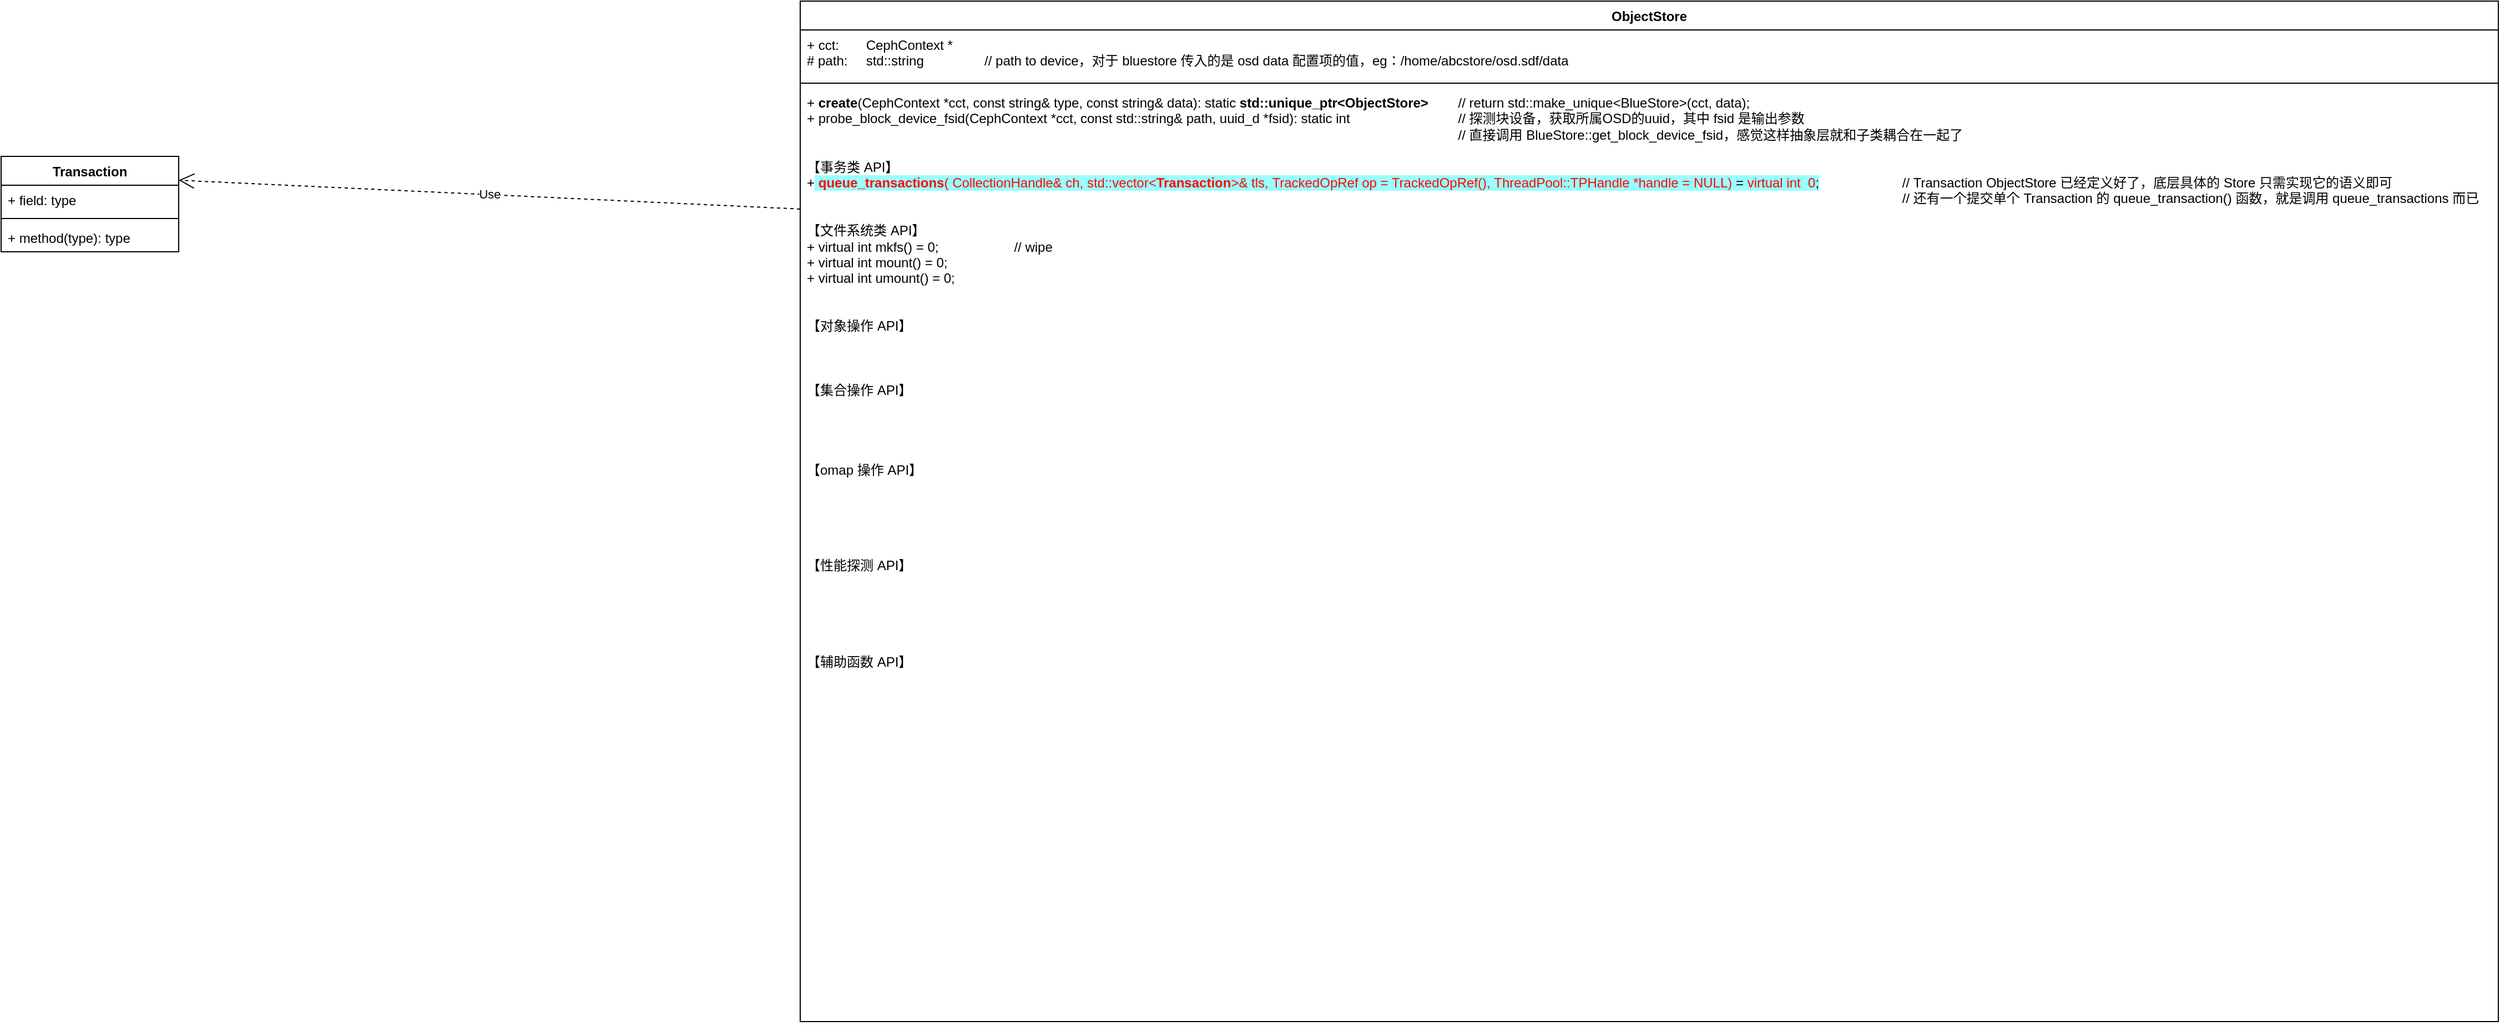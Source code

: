 <mxfile version="24.6.5" type="github">
  <diagram name="第 1 页" id="sBw8oyINrYgJ5OaQSIOL">
    <mxGraphModel dx="3728" dy="1132" grid="1" gridSize="10" guides="1" tooltips="1" connect="1" arrows="1" fold="1" page="1" pageScale="1" pageWidth="827" pageHeight="1169" math="0" shadow="0">
      <root>
        <mxCell id="0" />
        <mxCell id="1" parent="0" />
        <mxCell id="aMAumB6zPVqJgTRKDCEG-1" value="ObjectStore" style="swimlane;fontStyle=1;align=center;verticalAlign=top;childLayout=stackLayout;horizontal=1;startSize=26;horizontalStack=0;resizeParent=1;resizeParentMax=0;resizeLast=0;collapsible=1;marginBottom=0;whiteSpace=wrap;html=1;" parent="1" vertex="1">
          <mxGeometry x="-390" y="210" width="1530" height="920" as="geometry" />
        </mxCell>
        <mxCell id="aMAumB6zPVqJgTRKDCEG-2" value="+ cct:&lt;span style=&quot;white-space: pre;&quot;&gt;&#x9;&lt;/span&gt;CephContext *&lt;div&gt;#&amp;nbsp;path: &lt;span style=&quot;white-space: pre;&quot;&gt;&#x9;&lt;/span&gt;std::string&lt;span style=&quot;white-space: pre;&quot;&gt;&#x9;&lt;/span&gt;&lt;span style=&quot;white-space: pre;&quot;&gt;&#x9;&lt;/span&gt;//&amp;nbsp;path to device，对于 bluestore 传入的是&amp;nbsp;osd data 配置项的值，eg：/home/abcstore/osd.sdf/data&lt;/div&gt;" style="text;strokeColor=none;fillColor=none;align=left;verticalAlign=top;spacingLeft=4;spacingRight=4;overflow=hidden;rotatable=0;points=[[0,0.5],[1,0.5]];portConstraint=eastwest;whiteSpace=wrap;html=1;" parent="aMAumB6zPVqJgTRKDCEG-1" vertex="1">
          <mxGeometry y="26" width="1530" height="44" as="geometry" />
        </mxCell>
        <mxCell id="aMAumB6zPVqJgTRKDCEG-3" value="" style="line;strokeWidth=1;fillColor=none;align=left;verticalAlign=middle;spacingTop=-1;spacingLeft=3;spacingRight=3;rotatable=0;labelPosition=right;points=[];portConstraint=eastwest;strokeColor=inherit;" parent="aMAumB6zPVqJgTRKDCEG-1" vertex="1">
          <mxGeometry y="70" width="1530" height="8" as="geometry" />
        </mxCell>
        <mxCell id="aMAumB6zPVqJgTRKDCEG-4" value="+ &lt;b&gt;create&lt;/b&gt;(&lt;span style=&quot;background-color: initial;&quot;&gt;CephContext *cct,&amp;nbsp;&lt;/span&gt;&lt;span style=&quot;background-color: initial;&quot;&gt;const string&amp;amp; type,&amp;nbsp;&lt;/span&gt;&lt;span style=&quot;background-color: initial;&quot;&gt;const string&amp;amp; data&lt;/span&gt;): static&amp;nbsp;&lt;b&gt;std::unique_ptr&amp;lt;ObjectStore&amp;gt;&lt;/b&gt;&lt;span style=&quot;white-space: pre;&quot;&gt;&#x9;&lt;/span&gt;//&amp;nbsp;return std::make_unique&amp;lt;BlueStore&amp;gt;(cct, data);&lt;div&gt;+&amp;nbsp;&lt;span style=&quot;background-color: initial;&quot;&gt;probe_block_device_fsid(&lt;/span&gt;&lt;span style=&quot;background-color: initial;&quot;&gt;CephContext *cct,&amp;nbsp;&lt;/span&gt;&lt;span style=&quot;background-color: initial;&quot;&gt;const std::string&amp;amp; path,&amp;nbsp;&lt;/span&gt;&lt;span style=&quot;background-color: initial;&quot;&gt;uuid_d *fsid):&amp;nbsp;&lt;/span&gt;&lt;span style=&quot;background-color: initial;&quot;&gt;static int&lt;span style=&quot;white-space: pre;&quot;&gt;&#x9;&lt;/span&gt;&lt;span style=&quot;white-space: pre;&quot;&gt;&#x9;&lt;/span&gt;&lt;span style=&quot;white-space: pre;&quot;&gt;&#x9;&lt;/span&gt;&lt;span style=&quot;white-space: pre;&quot;&gt;&#x9;&lt;/span&gt;//&amp;nbsp;&lt;/span&gt;&lt;span style=&quot;background-color: initial;&quot;&gt;探测块设备，获取所属OSD的uuid，其中&amp;nbsp;&lt;/span&gt;&lt;span style=&quot;background-color: initial;&quot;&gt;fsid 是输出参数&lt;/span&gt;&lt;/div&gt;&lt;div&gt;&lt;span style=&quot;background-color: initial;&quot;&gt;&lt;span style=&quot;white-space: pre;&quot;&gt;&#x9;&lt;/span&gt;&lt;span style=&quot;white-space: pre;&quot;&gt;&#x9;&lt;/span&gt;&lt;span style=&quot;white-space: pre;&quot;&gt;&#x9;&lt;/span&gt;&lt;span style=&quot;white-space: pre;&quot;&gt;&#x9;&lt;/span&gt;&lt;span style=&quot;white-space: pre;&quot;&gt;&#x9;&lt;/span&gt;&lt;span style=&quot;white-space: pre;&quot;&gt;&#x9;&lt;/span&gt;&lt;span style=&quot;white-space: pre;&quot;&gt;&#x9;&lt;/span&gt;&lt;span style=&quot;white-space: pre;&quot;&gt;&#x9;&lt;/span&gt;&lt;span style=&quot;white-space: pre;&quot;&gt;&#x9;&lt;/span&gt;&lt;span style=&quot;white-space: pre;&quot;&gt;&#x9;&lt;/span&gt;&lt;span style=&quot;white-space: pre;&quot;&gt;&#x9;&lt;/span&gt;&lt;span style=&quot;white-space: pre;&quot;&gt;&#x9;&lt;/span&gt;&lt;span style=&quot;white-space: pre;&quot;&gt;&#x9;&lt;/span&gt;&lt;span style=&quot;white-space: pre;&quot;&gt;&#x9;&lt;/span&gt;&lt;span style=&quot;white-space: pre;&quot;&gt;&#x9;&lt;/span&gt;&lt;span style=&quot;white-space: pre;&quot;&gt;&#x9;&lt;/span&gt;&lt;span style=&quot;white-space: pre;&quot;&gt;&#x9;&lt;/span&gt;&lt;span style=&quot;white-space: pre;&quot;&gt;&#x9;&lt;/span&gt;&lt;span style=&quot;white-space: pre;&quot;&gt;&#x9;&lt;/span&gt;&lt;span style=&quot;white-space: pre;&quot;&gt;&#x9;&lt;/span&gt;&lt;span style=&quot;white-space: pre;&quot;&gt;&#x9;&lt;/span&gt;&lt;span style=&quot;white-space: pre;&quot;&gt;&#x9;&lt;/span&gt;// 直接调用&amp;nbsp;&lt;/span&gt;&lt;span style=&quot;background-color: initial;&quot;&gt;BlueStore::get_block_device_fsid，感觉这样抽象层就和子类耦合在一起了&lt;/span&gt;&lt;span style=&quot;background-color: initial;&quot;&gt;&lt;br&gt;&lt;/span&gt;&lt;/div&gt;&lt;div&gt;&lt;span style=&quot;background-color: initial;&quot;&gt;&lt;br&gt;&lt;/span&gt;&lt;/div&gt;&lt;div&gt;【事务类 API】&lt;/div&gt;&lt;div&gt;&lt;span style=&quot;background-color: initial;&quot;&gt;+&lt;/span&gt;&lt;span style=&quot;background-color: rgb(153, 255, 255);&quot;&gt;&amp;nbsp;&lt;font style=&quot;&quot; color=&quot;#ff0800&quot;&gt;&lt;b&gt;queue_transactions&lt;/b&gt;(&amp;nbsp;CollectionHandle&amp;amp; ch, std::vector&amp;lt;&lt;b&gt;Transaction&lt;/b&gt;&amp;gt;&amp;amp; tls,&amp;nbsp;TrackedOpRef op = TrackedOpRef(),&amp;nbsp;&lt;/font&gt;&lt;font style=&quot;&quot; color=&quot;#ff0800&quot;&gt;ThreadPool::TPHandle *handle = NULL)&lt;/font&gt; =&lt;font style=&quot;&quot; color=&quot;#03ff03&quot;&gt;&amp;nbsp;&lt;/font&gt;&lt;font color=&quot;#f50505&quot;&gt;virtual int&amp;nbsp;&amp;nbsp;0&lt;/font&gt;;&lt;/span&gt;&lt;span style=&quot;background-color: initial; white-space: pre;&quot;&gt;&#x9;&lt;/span&gt;&lt;span style=&quot;background-color: initial; white-space: pre;&quot;&gt;&#x9;&lt;/span&gt;&lt;span style=&quot;background-color: initial; white-space: pre;&quot;&gt;&#x9;&lt;/span&gt;//&amp;nbsp;&lt;span style=&quot;background-color: initial;&quot;&gt;Transaction ObjectStore 已经定义好了，底层具体的 Store 只需实现它的语义即可&lt;/span&gt;&lt;/div&gt;&lt;div&gt;&lt;span style=&quot;background-color: initial;&quot;&gt;&lt;span style=&quot;white-space: pre;&quot;&gt;&#x9;&lt;/span&gt;&lt;span style=&quot;white-space: pre;&quot;&gt;&#x9;&lt;/span&gt;&lt;span style=&quot;white-space: pre;&quot;&gt;&#x9;&lt;/span&gt;&lt;span style=&quot;white-space: pre;&quot;&gt;&#x9;&lt;/span&gt;&lt;span style=&quot;white-space: pre;&quot;&gt;&#x9;&lt;/span&gt;&lt;span style=&quot;white-space: pre;&quot;&gt;&#x9;&lt;/span&gt;&lt;span style=&quot;white-space: pre;&quot;&gt;&#x9;&lt;/span&gt;&lt;span style=&quot;white-space: pre;&quot;&gt;&#x9;&lt;/span&gt;&lt;span style=&quot;white-space: pre;&quot;&gt;&#x9;&lt;/span&gt;&lt;span style=&quot;white-space: pre;&quot;&gt;&#x9;&lt;/span&gt;&lt;span style=&quot;white-space: pre;&quot;&gt;&#x9;&lt;/span&gt;&lt;span style=&quot;white-space: pre;&quot;&gt;&#x9;&lt;/span&gt;&lt;span style=&quot;white-space: pre;&quot;&gt;&#x9;&lt;/span&gt;&lt;span style=&quot;white-space: pre;&quot;&gt;&#x9;&lt;/span&gt;&lt;span style=&quot;white-space: pre;&quot;&gt;&#x9;&lt;/span&gt;&lt;span style=&quot;white-space: pre;&quot;&gt;&#x9;&lt;/span&gt;&lt;span style=&quot;white-space: pre;&quot;&gt;&#x9;&lt;/span&gt;&lt;span style=&quot;white-space: pre;&quot;&gt;&#x9;&lt;/span&gt;&lt;span style=&quot;white-space: pre;&quot;&gt;&#x9;&lt;/span&gt;&lt;span style=&quot;white-space: pre;&quot;&gt;&#x9;&lt;/span&gt;&lt;span style=&quot;white-space: pre;&quot;&gt;&#x9;&lt;/span&gt;&lt;span style=&quot;white-space: pre;&quot;&gt;&#x9;&lt;/span&gt;&lt;span style=&quot;white-space: pre;&quot;&gt;&#x9;&lt;/span&gt;&lt;span style=&quot;white-space: pre;&quot;&gt;&#x9;&lt;/span&gt;&lt;span style=&quot;white-space: pre;&quot;&gt;&#x9;&lt;/span&gt;&lt;span style=&quot;white-space: pre;&quot;&gt;&#x9;&lt;/span&gt;&lt;span style=&quot;white-space: pre;&quot;&gt;&#x9;&lt;/span&gt;&lt;span style=&quot;white-space: pre;&quot;&gt;&#x9;&lt;/span&gt;&lt;span style=&quot;white-space: pre;&quot;&gt;&#x9;&lt;/span&gt;&lt;span style=&quot;white-space: pre;&quot;&gt;&#x9;&lt;/span&gt;&lt;span style=&quot;white-space: pre;&quot;&gt;&#x9;&lt;/span&gt;&lt;span style=&quot;white-space: pre;&quot;&gt;&#x9;&lt;/span&gt;&lt;span style=&quot;white-space: pre;&quot;&gt;&#x9;&lt;/span&gt;&lt;span style=&quot;white-space: pre;&quot;&gt;&#x9;&lt;/span&gt;&lt;span style=&quot;white-space: pre;&quot;&gt;&#x9;&lt;/span&gt;&lt;span style=&quot;white-space: pre;&quot;&gt;&#x9;&lt;span style=&quot;white-space: pre;&quot;&gt;&#x9;&lt;/span&gt;&lt;/span&gt;// 还有一个提交单个 Transaction 的&amp;nbsp;&lt;/span&gt;&lt;span style=&quot;background-color: initial;&quot;&gt;queue_transaction() 函数，就是调用&amp;nbsp;&lt;/span&gt;&lt;span style=&quot;background-color: initial;&quot;&gt;queue_transactions 而已&lt;/span&gt;&lt;span style=&quot;background-color: initial;&quot;&gt;&lt;br&gt;&lt;/span&gt;&lt;/div&gt;&lt;div&gt;&lt;span style=&quot;background-color: initial;&quot;&gt;&lt;br&gt;&lt;/span&gt;&lt;/div&gt;&lt;div&gt;&lt;span style=&quot;background-color: initial;&quot;&gt;【文件系统类 API】&lt;/span&gt;&lt;/div&gt;&lt;div&gt;&lt;span style=&quot;background-color: initial;&quot;&gt;+&amp;nbsp;&lt;/span&gt;&lt;span style=&quot;background-color: initial;&quot;&gt;virtual int mkfs() = 0;&amp;nbsp; &lt;span style=&quot;white-space: pre;&quot;&gt;&#x9;&lt;/span&gt;&lt;span style=&quot;white-space: pre;&quot;&gt;&#x9;&lt;/span&gt;&lt;span style=&quot;white-space: pre;&quot;&gt;&#x9;&lt;/span&gt;// wipe&lt;/span&gt;&lt;/div&gt;&lt;div&gt;&lt;span style=&quot;background-color: initial;&quot;&gt;&lt;div&gt;+ virtual int mount() = 0;&lt;/div&gt;&lt;div&gt;+ virtual int umount() = 0;&lt;/div&gt;&lt;div&gt;&lt;br&gt;&lt;/div&gt;&lt;div&gt;&lt;br&gt;&lt;/div&gt;&lt;div&gt;【对象操作 API】&lt;/div&gt;&lt;div&gt;&lt;br&gt;&lt;/div&gt;&lt;div&gt;&lt;br&gt;&lt;/div&gt;&lt;div&gt;&lt;br&gt;&lt;/div&gt;&lt;div&gt;【集合操作 API】&lt;/div&gt;&lt;div&gt;&lt;br&gt;&lt;/div&gt;&lt;div&gt;&lt;br&gt;&lt;/div&gt;&lt;div&gt;&lt;br&gt;&lt;/div&gt;&lt;div&gt;&lt;br&gt;&lt;/div&gt;&lt;div&gt;【omap 操作 API】&lt;/div&gt;&lt;div&gt;&lt;br&gt;&lt;/div&gt;&lt;div&gt;&lt;br&gt;&lt;/div&gt;&lt;div&gt;&lt;br&gt;&lt;/div&gt;&lt;div&gt;&lt;br&gt;&lt;/div&gt;&lt;div&gt;&lt;br&gt;&lt;/div&gt;&lt;div&gt;【性能探测 API】&lt;/div&gt;&lt;div&gt;&lt;br&gt;&lt;/div&gt;&lt;div&gt;&lt;br&gt;&lt;/div&gt;&lt;div&gt;&lt;br&gt;&lt;/div&gt;&lt;div&gt;&lt;br&gt;&lt;/div&gt;&lt;div&gt;&lt;br&gt;&lt;/div&gt;&lt;div&gt;【辅助函数 API】&lt;/div&gt;&lt;/span&gt;&lt;/div&gt;" style="text;strokeColor=none;fillColor=none;align=left;verticalAlign=top;spacingLeft=4;spacingRight=4;overflow=hidden;rotatable=0;points=[[0,0.5],[1,0.5]];portConstraint=eastwest;whiteSpace=wrap;html=1;" parent="aMAumB6zPVqJgTRKDCEG-1" vertex="1">
          <mxGeometry y="78" width="1530" height="842" as="geometry" />
        </mxCell>
        <mxCell id="Et3FqIj_8A3w_65-R5ay-1" value="Transaction" style="swimlane;fontStyle=1;align=center;verticalAlign=top;childLayout=stackLayout;horizontal=1;startSize=26;horizontalStack=0;resizeParent=1;resizeParentMax=0;resizeLast=0;collapsible=1;marginBottom=0;whiteSpace=wrap;html=1;" vertex="1" parent="1">
          <mxGeometry x="-1110" y="350" width="160" height="86" as="geometry" />
        </mxCell>
        <mxCell id="Et3FqIj_8A3w_65-R5ay-2" value="+ field: type" style="text;strokeColor=none;fillColor=none;align=left;verticalAlign=top;spacingLeft=4;spacingRight=4;overflow=hidden;rotatable=0;points=[[0,0.5],[1,0.5]];portConstraint=eastwest;whiteSpace=wrap;html=1;" vertex="1" parent="Et3FqIj_8A3w_65-R5ay-1">
          <mxGeometry y="26" width="160" height="26" as="geometry" />
        </mxCell>
        <mxCell id="Et3FqIj_8A3w_65-R5ay-3" value="" style="line;strokeWidth=1;fillColor=none;align=left;verticalAlign=middle;spacingTop=-1;spacingLeft=3;spacingRight=3;rotatable=0;labelPosition=right;points=[];portConstraint=eastwest;strokeColor=inherit;" vertex="1" parent="Et3FqIj_8A3w_65-R5ay-1">
          <mxGeometry y="52" width="160" height="8" as="geometry" />
        </mxCell>
        <mxCell id="Et3FqIj_8A3w_65-R5ay-4" value="+ method(type): type" style="text;strokeColor=none;fillColor=none;align=left;verticalAlign=top;spacingLeft=4;spacingRight=4;overflow=hidden;rotatable=0;points=[[0,0.5],[1,0.5]];portConstraint=eastwest;whiteSpace=wrap;html=1;" vertex="1" parent="Et3FqIj_8A3w_65-R5ay-1">
          <mxGeometry y="60" width="160" height="26" as="geometry" />
        </mxCell>
        <mxCell id="Et3FqIj_8A3w_65-R5ay-5" value="Use" style="endArrow=open;endSize=12;dashed=1;html=1;rounded=0;exitX=0;exitY=0.13;exitDx=0;exitDy=0;exitPerimeter=0;entryX=1;entryY=0.25;entryDx=0;entryDy=0;" edge="1" parent="1" source="aMAumB6zPVqJgTRKDCEG-4" target="Et3FqIj_8A3w_65-R5ay-1">
          <mxGeometry width="160" relative="1" as="geometry">
            <mxPoint x="-280" y="640" as="sourcePoint" />
            <mxPoint x="-120" y="640" as="targetPoint" />
          </mxGeometry>
        </mxCell>
      </root>
    </mxGraphModel>
  </diagram>
</mxfile>
